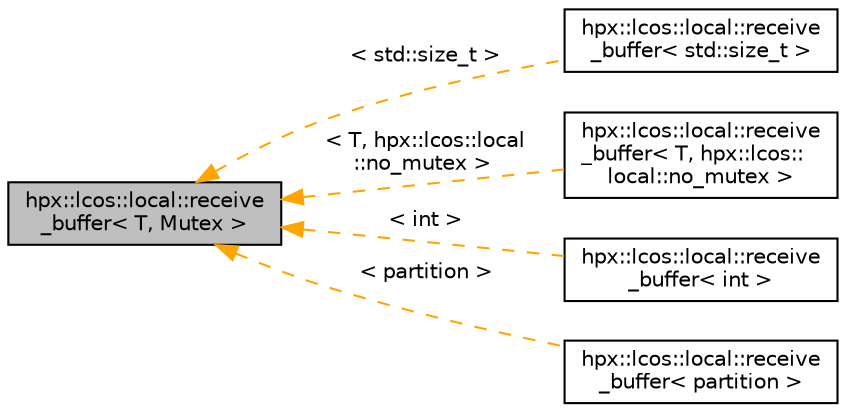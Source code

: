 digraph "hpx::lcos::local::receive_buffer&lt; T, Mutex &gt;"
{
  edge [fontname="Helvetica",fontsize="10",labelfontname="Helvetica",labelfontsize="10"];
  node [fontname="Helvetica",fontsize="10",shape=record];
  rankdir="LR";
  Node0 [label="hpx::lcos::local::receive\l_buffer\< T, Mutex \>",height=0.2,width=0.4,color="black", fillcolor="grey75", style="filled", fontcolor="black"];
  Node0 -> Node1 [dir="back",color="orange",fontsize="10",style="dashed",label=" \< std::size_t \>" ,fontname="Helvetica"];
  Node1 [label="hpx::lcos::local::receive\l_buffer\< std::size_t \>",height=0.2,width=0.4,color="black", fillcolor="white", style="filled",URL="$dd/daf/structhpx_1_1lcos_1_1local_1_1receive__buffer.html"];
  Node0 -> Node2 [dir="back",color="orange",fontsize="10",style="dashed",label=" \< T, hpx::lcos::local\l::no_mutex \>" ,fontname="Helvetica"];
  Node2 [label="hpx::lcos::local::receive\l_buffer\< T, hpx::lcos::\llocal::no_mutex \>",height=0.2,width=0.4,color="black", fillcolor="white", style="filled",URL="$dd/daf/structhpx_1_1lcos_1_1local_1_1receive__buffer.html"];
  Node0 -> Node3 [dir="back",color="orange",fontsize="10",style="dashed",label=" \< int \>" ,fontname="Helvetica"];
  Node3 [label="hpx::lcos::local::receive\l_buffer\< int \>",height=0.2,width=0.4,color="black", fillcolor="white", style="filled",URL="$dd/daf/structhpx_1_1lcos_1_1local_1_1receive__buffer.html"];
  Node0 -> Node4 [dir="back",color="orange",fontsize="10",style="dashed",label=" \< partition \>" ,fontname="Helvetica"];
  Node4 [label="hpx::lcos::local::receive\l_buffer\< partition \>",height=0.2,width=0.4,color="black", fillcolor="white", style="filled",URL="$dd/daf/structhpx_1_1lcos_1_1local_1_1receive__buffer.html"];
}
